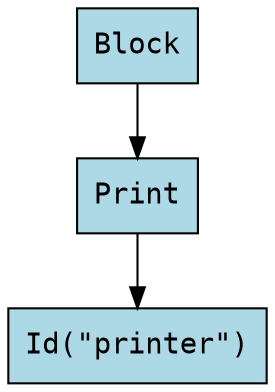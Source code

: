 digraph AST {
node [shape=box style=filled fontname=Courier];
0[label="Block" fillcolor="lightblue"];0 -> 1;
1[label="Print" fillcolor="lightblue"];1 -> 2;
2[label="Id(\"printer\")" fillcolor="lightblue"];}
